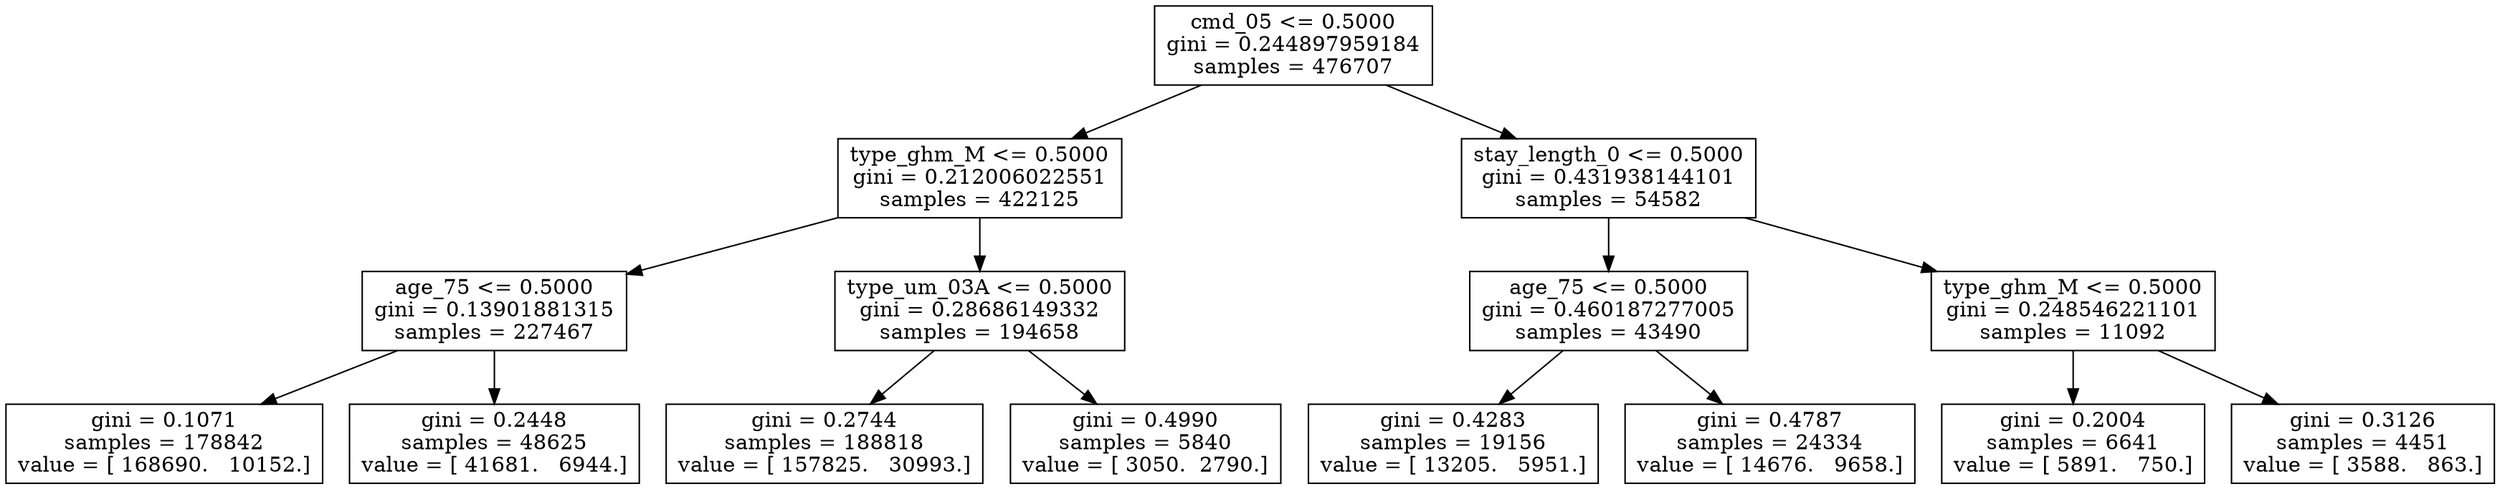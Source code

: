 digraph Tree {
0 [label="cmd_05 <= 0.5000\ngini = 0.244897959184\nsamples = 476707", shape="box"] ;
1 [label="type_ghm_M <= 0.5000\ngini = 0.212006022551\nsamples = 422125", shape="box"] ;
0 -> 1 ;
2 [label="age_75 <= 0.5000\ngini = 0.13901881315\nsamples = 227467", shape="box"] ;
1 -> 2 ;
3 [label="gini = 0.1071\nsamples = 178842\nvalue = [ 168690.   10152.]", shape="box"] ;
2 -> 3 ;
4 [label="gini = 0.2448\nsamples = 48625\nvalue = [ 41681.   6944.]", shape="box"] ;
2 -> 4 ;
5 [label="type_um_03A <= 0.5000\ngini = 0.28686149332\nsamples = 194658", shape="box"] ;
1 -> 5 ;
6 [label="gini = 0.2744\nsamples = 188818\nvalue = [ 157825.   30993.]", shape="box"] ;
5 -> 6 ;
7 [label="gini = 0.4990\nsamples = 5840\nvalue = [ 3050.  2790.]", shape="box"] ;
5 -> 7 ;
8 [label="stay_length_0 <= 0.5000\ngini = 0.431938144101\nsamples = 54582", shape="box"] ;
0 -> 8 ;
9 [label="age_75 <= 0.5000\ngini = 0.460187277005\nsamples = 43490", shape="box"] ;
8 -> 9 ;
10 [label="gini = 0.4283\nsamples = 19156\nvalue = [ 13205.   5951.]", shape="box"] ;
9 -> 10 ;
11 [label="gini = 0.4787\nsamples = 24334\nvalue = [ 14676.   9658.]", shape="box"] ;
9 -> 11 ;
12 [label="type_ghm_M <= 0.5000\ngini = 0.248546221101\nsamples = 11092", shape="box"] ;
8 -> 12 ;
13 [label="gini = 0.2004\nsamples = 6641\nvalue = [ 5891.   750.]", shape="box"] ;
12 -> 13 ;
14 [label="gini = 0.3126\nsamples = 4451\nvalue = [ 3588.   863.]", shape="box"] ;
12 -> 14 ;
}